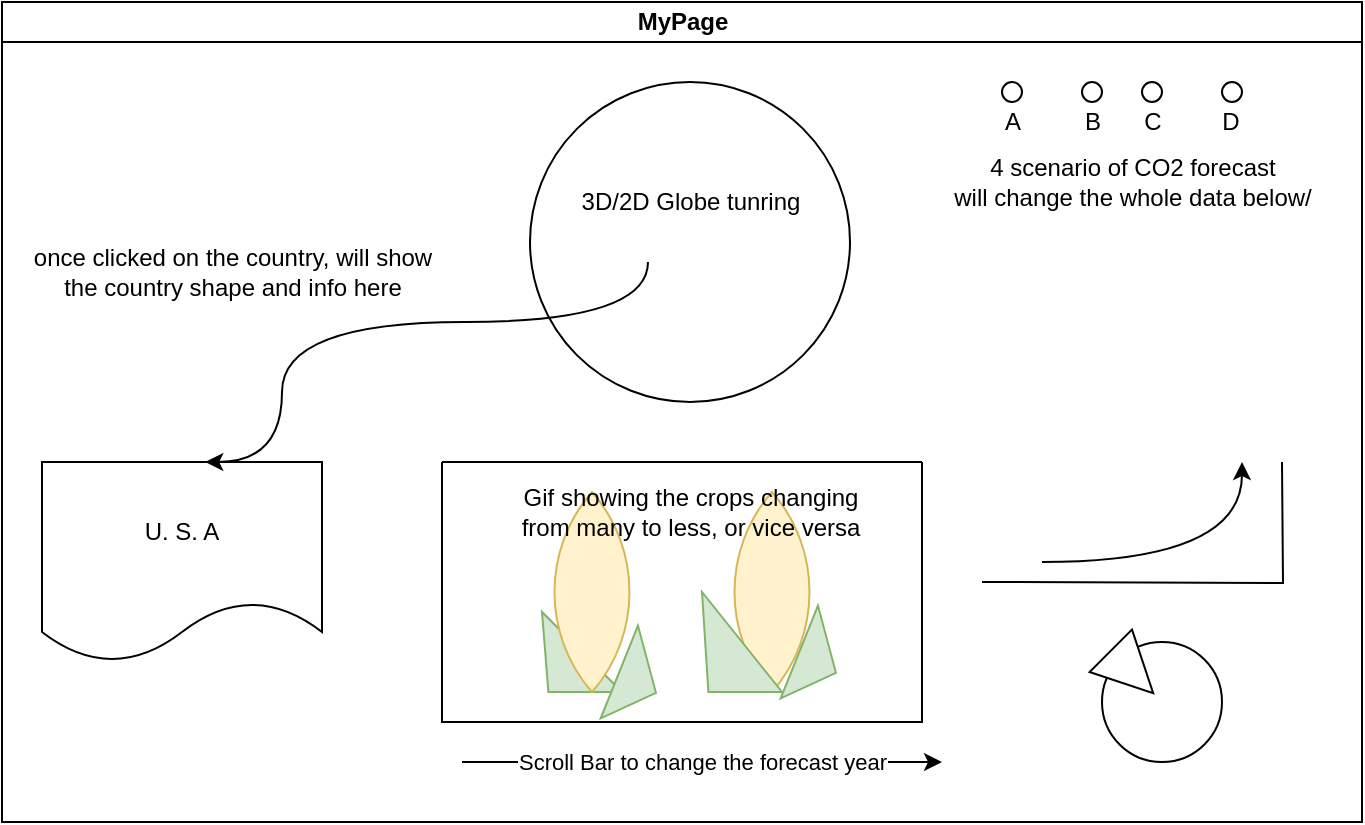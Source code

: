 <mxfile version="15.4.3" type="github">
  <diagram id="prtHgNgQTEPvFCAcTncT" name="Page-1">
    <mxGraphModel dx="822" dy="508" grid="1" gridSize="10" guides="1" tooltips="1" connect="1" arrows="1" fold="1" page="1" pageScale="1" pageWidth="827" pageHeight="1169" math="0" shadow="0">
      <root>
        <mxCell id="0" />
        <mxCell id="1" parent="0" />
        <mxCell id="dNxyNK7c78bLwvsdeMH5-11" value="MyPage" style="swimlane;html=1;startSize=20;horizontal=1;containerType=tree;glass=0;" parent="1" vertex="1">
          <mxGeometry x="50" y="30" width="680" height="410" as="geometry" />
        </mxCell>
        <mxCell id="U9Wdd-GjaHNPV5aVxIAM-1" value="" style="ellipse;whiteSpace=wrap;html=1;aspect=fixed;" vertex="1" parent="dNxyNK7c78bLwvsdeMH5-11">
          <mxGeometry x="264" y="40" width="160" height="160" as="geometry" />
        </mxCell>
        <mxCell id="U9Wdd-GjaHNPV5aVxIAM-2" value="3D/2D Globe tunring" style="text;html=1;align=center;verticalAlign=middle;resizable=0;points=[];autosize=1;strokeColor=none;fillColor=none;" vertex="1" parent="dNxyNK7c78bLwvsdeMH5-11">
          <mxGeometry x="284" y="90" width="120" height="20" as="geometry" />
        </mxCell>
        <mxCell id="U9Wdd-GjaHNPV5aVxIAM-3" value="U. S. A" style="shape=document;whiteSpace=wrap;html=1;boundedLbl=1;" vertex="1" parent="dNxyNK7c78bLwvsdeMH5-11">
          <mxGeometry x="20" y="230" width="140" height="100" as="geometry" />
        </mxCell>
        <mxCell id="U9Wdd-GjaHNPV5aVxIAM-5" value="" style="curved=1;endArrow=classic;html=1;rounded=0;edgeStyle=orthogonalEdgeStyle;entryX=0.583;entryY=0;entryDx=0;entryDy=0;entryPerimeter=0;" edge="1" parent="dNxyNK7c78bLwvsdeMH5-11" target="U9Wdd-GjaHNPV5aVxIAM-3">
          <mxGeometry width="50" height="50" relative="1" as="geometry">
            <mxPoint x="323" y="130" as="sourcePoint" />
            <mxPoint x="370" y="160" as="targetPoint" />
            <Array as="points">
              <mxPoint x="323" y="160" />
              <mxPoint x="140" y="160" />
            </Array>
          </mxGeometry>
        </mxCell>
        <mxCell id="U9Wdd-GjaHNPV5aVxIAM-6" value="once clicked on the country, will show &lt;br&gt;the country shape and info here" style="text;html=1;align=center;verticalAlign=middle;resizable=0;points=[];autosize=1;strokeColor=none;fillColor=none;" vertex="1" parent="dNxyNK7c78bLwvsdeMH5-11">
          <mxGeometry x="10" y="120" width="210" height="30" as="geometry" />
        </mxCell>
        <mxCell id="U9Wdd-GjaHNPV5aVxIAM-11" value="" style="curved=1;endArrow=classic;html=1;rounded=0;edgeStyle=orthogonalEdgeStyle;" edge="1" parent="dNxyNK7c78bLwvsdeMH5-11">
          <mxGeometry width="50" height="50" relative="1" as="geometry">
            <mxPoint x="520" y="280" as="sourcePoint" />
            <mxPoint x="620" y="230" as="targetPoint" />
            <Array as="points">
              <mxPoint x="620" y="280" />
              <mxPoint x="570" y="230" />
            </Array>
          </mxGeometry>
        </mxCell>
        <mxCell id="U9Wdd-GjaHNPV5aVxIAM-13" value="" style="endArrow=none;html=1;rounded=0;edgeStyle=orthogonalEdgeStyle;" edge="1" parent="dNxyNK7c78bLwvsdeMH5-11">
          <mxGeometry width="50" height="50" relative="1" as="geometry">
            <mxPoint x="490" y="290" as="sourcePoint" />
            <mxPoint x="640" y="230" as="targetPoint" />
          </mxGeometry>
        </mxCell>
        <mxCell id="U9Wdd-GjaHNPV5aVxIAM-14" value="" style="ellipse;whiteSpace=wrap;html=1;aspect=fixed;" vertex="1" parent="dNxyNK7c78bLwvsdeMH5-11">
          <mxGeometry x="550" y="320" width="60" height="60" as="geometry" />
        </mxCell>
        <mxCell id="U9Wdd-GjaHNPV5aVxIAM-15" value="" style="triangle;whiteSpace=wrap;html=1;rotation=45;" vertex="1" parent="dNxyNK7c78bLwvsdeMH5-11">
          <mxGeometry x="550" y="320" width="30" height="30" as="geometry" />
        </mxCell>
        <mxCell id="U9Wdd-GjaHNPV5aVxIAM-16" value="" style="swimlane;startSize=0;" vertex="1" parent="dNxyNK7c78bLwvsdeMH5-11">
          <mxGeometry x="220" y="230" width="240" height="130" as="geometry" />
        </mxCell>
        <mxCell id="U9Wdd-GjaHNPV5aVxIAM-17" value="" style="verticalLabelPosition=bottom;verticalAlign=top;html=1;shape=mxgraph.basic.obtuse_triangle;dx=0.08;fillColor=#d5e8d4;strokeColor=#82b366;" vertex="1" parent="U9Wdd-GjaHNPV5aVxIAM-16">
          <mxGeometry x="50" y="75" width="40" height="40" as="geometry" />
        </mxCell>
        <mxCell id="U9Wdd-GjaHNPV5aVxIAM-19" value="" style="whiteSpace=wrap;html=1;shape=mxgraph.basic.pointed_oval;fillColor=#fff2cc;strokeColor=#d6b656;" vertex="1" parent="U9Wdd-GjaHNPV5aVxIAM-16">
          <mxGeometry x="50" y="15" width="50" height="100" as="geometry" />
        </mxCell>
        <mxCell id="U9Wdd-GjaHNPV5aVxIAM-23" value="" style="whiteSpace=wrap;html=1;shape=mxgraph.basic.pointed_oval;fillColor=#fff2cc;strokeColor=#d6b656;" vertex="1" parent="U9Wdd-GjaHNPV5aVxIAM-16">
          <mxGeometry x="140" y="15" width="50" height="100" as="geometry" />
        </mxCell>
        <mxCell id="U9Wdd-GjaHNPV5aVxIAM-24" value="" style="verticalLabelPosition=bottom;verticalAlign=top;html=1;shape=mxgraph.basic.obtuse_triangle;dx=0.13;rotation=-105;fillColor=#d5e8d4;strokeColor=#82b366;" vertex="1" parent="U9Wdd-GjaHNPV5aVxIAM-16">
          <mxGeometry x="158.66" y="80" width="40" height="30" as="geometry" />
        </mxCell>
        <mxCell id="U9Wdd-GjaHNPV5aVxIAM-25" value="" style="verticalLabelPosition=bottom;verticalAlign=top;html=1;shape=mxgraph.basic.obtuse_triangle;dx=0.08;fillColor=#d5e8d4;strokeColor=#82b366;" vertex="1" parent="U9Wdd-GjaHNPV5aVxIAM-16">
          <mxGeometry x="130" y="65" width="40" height="50" as="geometry" />
        </mxCell>
        <mxCell id="U9Wdd-GjaHNPV5aVxIAM-28" value="Gif showing the crops changing &lt;br&gt;from many to less, or vice versa" style="text;html=1;align=center;verticalAlign=middle;resizable=0;points=[];autosize=1;strokeColor=none;fillColor=none;" vertex="1" parent="U9Wdd-GjaHNPV5aVxIAM-16">
          <mxGeometry x="34" y="10" width="180" height="30" as="geometry" />
        </mxCell>
        <mxCell id="U9Wdd-GjaHNPV5aVxIAM-29" value="" style="ellipse;whiteSpace=wrap;html=1;aspect=fixed;" vertex="1" parent="dNxyNK7c78bLwvsdeMH5-11">
          <mxGeometry x="500" y="40" width="10" height="10" as="geometry" />
        </mxCell>
        <mxCell id="U9Wdd-GjaHNPV5aVxIAM-32" value="" style="ellipse;whiteSpace=wrap;html=1;aspect=fixed;" vertex="1" parent="dNxyNK7c78bLwvsdeMH5-11">
          <mxGeometry x="610" y="40" width="10" height="10" as="geometry" />
        </mxCell>
        <mxCell id="U9Wdd-GjaHNPV5aVxIAM-31" value="" style="ellipse;whiteSpace=wrap;html=1;aspect=fixed;" vertex="1" parent="dNxyNK7c78bLwvsdeMH5-11">
          <mxGeometry x="570" y="40" width="10" height="10" as="geometry" />
        </mxCell>
        <mxCell id="U9Wdd-GjaHNPV5aVxIAM-30" value="" style="ellipse;whiteSpace=wrap;html=1;aspect=fixed;" vertex="1" parent="dNxyNK7c78bLwvsdeMH5-11">
          <mxGeometry x="540" y="40" width="10" height="10" as="geometry" />
        </mxCell>
        <mxCell id="U9Wdd-GjaHNPV5aVxIAM-42" value="" style="endArrow=classic;html=1;rounded=0;edgeStyle=orthogonalEdgeStyle;" edge="1" parent="dNxyNK7c78bLwvsdeMH5-11">
          <mxGeometry relative="1" as="geometry">
            <mxPoint x="230" y="380" as="sourcePoint" />
            <mxPoint x="470" y="380" as="targetPoint" />
          </mxGeometry>
        </mxCell>
        <mxCell id="U9Wdd-GjaHNPV5aVxIAM-43" value="Scroll Bar to change the forecast year" style="edgeLabel;resizable=0;html=1;align=center;verticalAlign=middle;" connectable="0" vertex="1" parent="U9Wdd-GjaHNPV5aVxIAM-42">
          <mxGeometry relative="1" as="geometry" />
        </mxCell>
        <mxCell id="U9Wdd-GjaHNPV5aVxIAM-45" value="A" style="text;html=1;align=center;verticalAlign=middle;resizable=0;points=[];autosize=1;strokeColor=none;fillColor=none;" vertex="1" parent="dNxyNK7c78bLwvsdeMH5-11">
          <mxGeometry x="495" y="50" width="20" height="20" as="geometry" />
        </mxCell>
        <mxCell id="U9Wdd-GjaHNPV5aVxIAM-46" value="B" style="text;html=1;align=center;verticalAlign=middle;resizable=0;points=[];autosize=1;strokeColor=none;fillColor=none;" vertex="1" parent="dNxyNK7c78bLwvsdeMH5-11">
          <mxGeometry x="535" y="50" width="20" height="20" as="geometry" />
        </mxCell>
        <mxCell id="U9Wdd-GjaHNPV5aVxIAM-52" value="4 scenario of CO2 forecast&lt;br&gt;will change the whole data below/" style="text;html=1;align=center;verticalAlign=middle;resizable=0;points=[];autosize=1;strokeColor=none;fillColor=none;" vertex="1" parent="dNxyNK7c78bLwvsdeMH5-11">
          <mxGeometry x="470" y="75" width="190" height="30" as="geometry" />
        </mxCell>
        <mxCell id="U9Wdd-GjaHNPV5aVxIAM-18" value="" style="verticalLabelPosition=bottom;verticalAlign=top;html=1;shape=mxgraph.basic.obtuse_triangle;dx=0.13;rotation=-105;fillColor=#d5e8d4;strokeColor=#82b366;" vertex="1" parent="1">
          <mxGeometry x="338.66" y="350" width="40" height="30" as="geometry" />
        </mxCell>
        <mxCell id="U9Wdd-GjaHNPV5aVxIAM-47" value="C" style="text;html=1;align=center;verticalAlign=middle;resizable=0;points=[];autosize=1;strokeColor=none;fillColor=none;" vertex="1" parent="1">
          <mxGeometry x="615" y="80" width="20" height="20" as="geometry" />
        </mxCell>
        <mxCell id="U9Wdd-GjaHNPV5aVxIAM-51" value="D" style="text;html=1;align=center;verticalAlign=middle;resizable=0;points=[];autosize=1;strokeColor=none;fillColor=none;" vertex="1" parent="1">
          <mxGeometry x="654" y="80" width="20" height="20" as="geometry" />
        </mxCell>
      </root>
    </mxGraphModel>
  </diagram>
</mxfile>
